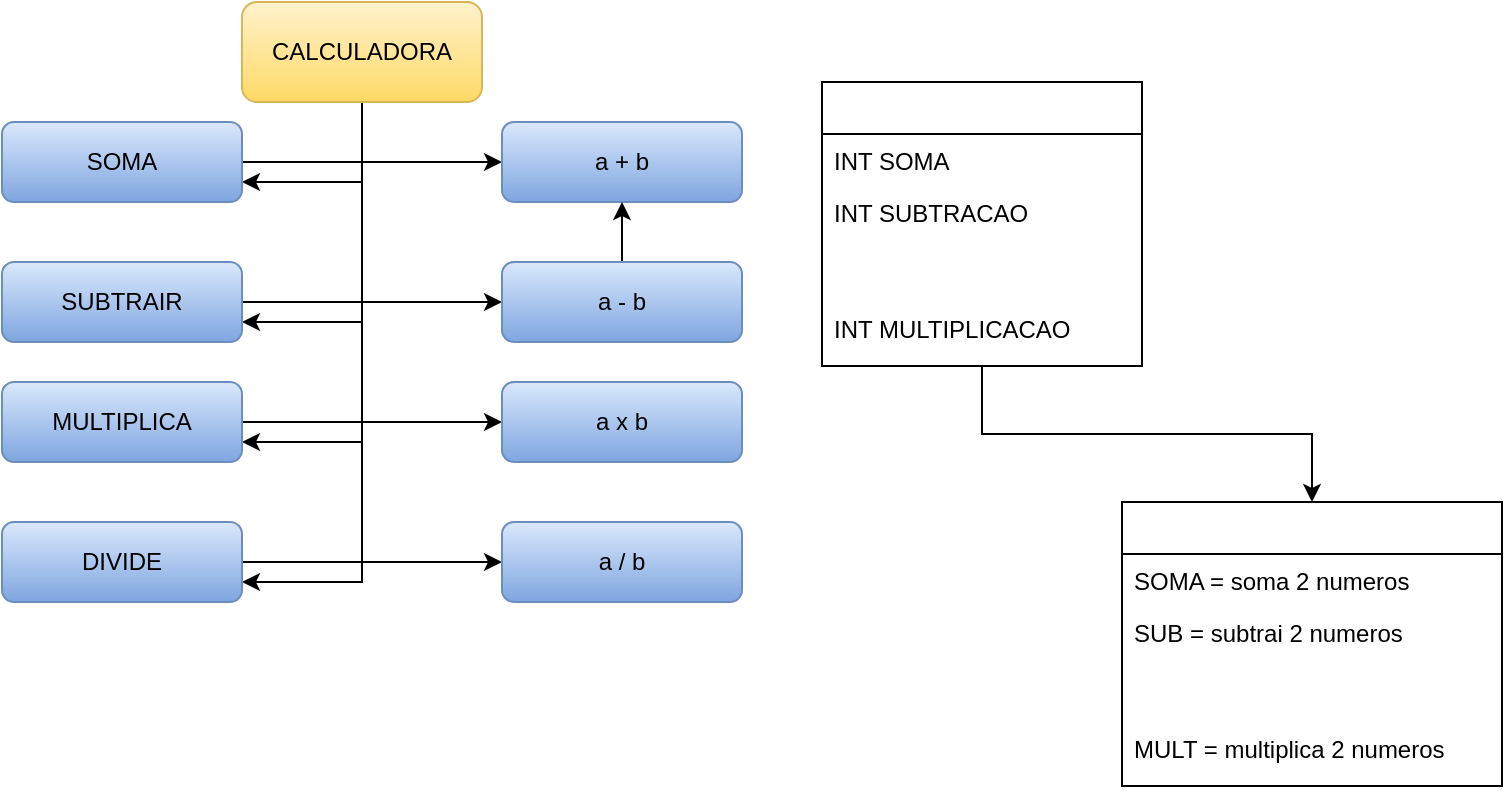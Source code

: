 <mxfile>
    <diagram id="yusX9TciTDCXwut_ULEY" name="Page-1">
        <mxGraphModel dx="1700" dy="527" grid="1" gridSize="10" guides="1" tooltips="1" connect="1" arrows="1" fold="1" page="1" pageScale="1" pageWidth="827" pageHeight="1169" math="0" shadow="0">
            <root>
                <mxCell id="0"/>
                <mxCell id="1" parent="0"/>
                <mxCell id="10" style="edgeStyle=orthogonalEdgeStyle;rounded=0;orthogonalLoop=1;jettySize=auto;html=1;entryX=1;entryY=0.75;entryDx=0;entryDy=0;" parent="1" source="2" target="6" edge="1">
                    <mxGeometry relative="1" as="geometry">
                        <mxPoint x="190" y="360" as="targetPoint"/>
                    </mxGeometry>
                </mxCell>
                <mxCell id="8gQuVAtuo2eLPM5fgbV6-36" style="edgeStyle=orthogonalEdgeStyle;rounded=0;orthogonalLoop=1;jettySize=auto;html=1;entryX=1;entryY=0.75;entryDx=0;entryDy=0;" parent="1" source="2" target="4" edge="1">
                    <mxGeometry relative="1" as="geometry"/>
                </mxCell>
                <mxCell id="8gQuVAtuo2eLPM5fgbV6-37" style="edgeStyle=orthogonalEdgeStyle;rounded=0;orthogonalLoop=1;jettySize=auto;html=1;entryX=1;entryY=0.75;entryDx=0;entryDy=0;" parent="1" source="2" target="5" edge="1">
                    <mxGeometry relative="1" as="geometry"/>
                </mxCell>
                <mxCell id="8gQuVAtuo2eLPM5fgbV6-40" style="edgeStyle=orthogonalEdgeStyle;rounded=0;orthogonalLoop=1;jettySize=auto;html=1;" parent="1" source="2" target="3" edge="1">
                    <mxGeometry relative="1" as="geometry">
                        <Array as="points">
                            <mxPoint x="190" y="90"/>
                        </Array>
                    </mxGeometry>
                </mxCell>
                <mxCell id="2" value="&lt;font color=&quot;#000000&quot;&gt;CALCULADORA&lt;/font&gt;" style="rounded=1;whiteSpace=wrap;html=1;fillColor=#fff2cc;strokeColor=#d6b656;gradientColor=#ffd966;" parent="1" vertex="1">
                    <mxGeometry x="130" width="120" height="50" as="geometry"/>
                </mxCell>
                <mxCell id="8gQuVAtuo2eLPM5fgbV6-29" style="edgeStyle=orthogonalEdgeStyle;rounded=0;orthogonalLoop=1;jettySize=auto;html=1;" parent="1" source="4" target="8gQuVAtuo2eLPM5fgbV6-26" edge="1">
                    <mxGeometry relative="1" as="geometry"/>
                </mxCell>
                <mxCell id="4" value="SUBTRAIR" style="rounded=1;whiteSpace=wrap;html=1;gradientColor=#7ea6e0;fillColor=#dae8fc;strokeColor=#6c8ebf;fontColor=#000000;" parent="1" vertex="1">
                    <mxGeometry x="10" y="130" width="120" height="40" as="geometry"/>
                </mxCell>
                <mxCell id="8gQuVAtuo2eLPM5fgbV6-38" style="edgeStyle=orthogonalEdgeStyle;rounded=0;orthogonalLoop=1;jettySize=auto;html=1;" parent="1" source="5" target="8gQuVAtuo2eLPM5fgbV6-27" edge="1">
                    <mxGeometry relative="1" as="geometry"/>
                </mxCell>
                <mxCell id="5" value="MULTIPLICA" style="rounded=1;whiteSpace=wrap;html=1;gradientColor=#7ea6e0;fillColor=#dae8fc;strokeColor=#6c8ebf;fontColor=#000000;" parent="1" vertex="1">
                    <mxGeometry x="10" y="190" width="120" height="40" as="geometry"/>
                </mxCell>
                <mxCell id="8gQuVAtuo2eLPM5fgbV6-39" style="edgeStyle=orthogonalEdgeStyle;rounded=0;orthogonalLoop=1;jettySize=auto;html=1;entryX=0;entryY=0.5;entryDx=0;entryDy=0;" parent="1" source="6" target="8gQuVAtuo2eLPM5fgbV6-28" edge="1">
                    <mxGeometry relative="1" as="geometry"/>
                </mxCell>
                <mxCell id="6" value="DIVIDE" style="rounded=1;whiteSpace=wrap;html=1;gradientColor=#7ea6e0;fillColor=#dae8fc;strokeColor=#6c8ebf;fontColor=#000000;" parent="1" vertex="1">
                    <mxGeometry x="10" y="260" width="120" height="40" as="geometry"/>
                </mxCell>
                <mxCell id="28" style="edgeStyle=orthogonalEdgeStyle;rounded=0;orthogonalLoop=1;jettySize=auto;html=1;entryX=0.5;entryY=0;entryDx=0;entryDy=0;" edge="1" parent="1" source="18" target="23">
                    <mxGeometry relative="1" as="geometry"/>
                </mxCell>
                <mxCell id="18" value="CALCULADORA" style="swimlane;fontStyle=0;childLayout=stackLayout;horizontal=1;startSize=26;fillColor=none;horizontalStack=0;resizeParent=1;resizeParentMax=0;resizeLast=0;collapsible=1;marginBottom=0;fontColor=#FFFFFF;" parent="1" vertex="1">
                    <mxGeometry x="420" y="40" width="160" height="142" as="geometry"/>
                </mxCell>
                <mxCell id="19" value="INT SOMA" style="text;strokeColor=none;fillColor=none;align=left;verticalAlign=top;spacingLeft=4;spacingRight=4;overflow=hidden;rotatable=0;points=[[0,0.5],[1,0.5]];portConstraint=eastwest;" parent="18" vertex="1">
                    <mxGeometry y="26" width="160" height="26" as="geometry"/>
                </mxCell>
                <mxCell id="20" value="INT SUBTRACAO" style="text;strokeColor=none;fillColor=none;align=left;verticalAlign=top;spacingLeft=4;spacingRight=4;overflow=hidden;rotatable=0;points=[[0,0.5],[1,0.5]];portConstraint=eastwest;" parent="18" vertex="1">
                    <mxGeometry y="52" width="160" height="26" as="geometry"/>
                </mxCell>
                <mxCell id="22" value="INT DIVISAO" style="text;strokeColor=none;fillColor=none;align=left;verticalAlign=top;spacingLeft=4;spacingRight=4;overflow=hidden;rotatable=0;points=[[0,0.5],[1,0.5]];portConstraint=eastwest;fontColor=#FFFFFF;" parent="18" vertex="1">
                    <mxGeometry y="78" width="160" height="32" as="geometry"/>
                </mxCell>
                <mxCell id="21" value="INT MULTIPLICACAO" style="text;strokeColor=none;fillColor=none;align=left;verticalAlign=top;spacingLeft=4;spacingRight=4;overflow=hidden;rotatable=0;points=[[0,0.5],[1,0.5]];portConstraint=eastwest;" parent="18" vertex="1">
                    <mxGeometry y="110" width="160" height="32" as="geometry"/>
                </mxCell>
                <mxCell id="8gQuVAtuo2eLPM5fgbV6-25" style="edgeStyle=orthogonalEdgeStyle;rounded=0;orthogonalLoop=1;jettySize=auto;html=1;" parent="1" source="3" target="8gQuVAtuo2eLPM5fgbV6-24" edge="1">
                    <mxGeometry relative="1" as="geometry"/>
                </mxCell>
                <mxCell id="3" value="SOMA" style="rounded=1;whiteSpace=wrap;html=1;gradientColor=#7ea6e0;fillColor=#dae8fc;strokeColor=#6c8ebf;fontColor=#000000;" parent="1" vertex="1">
                    <mxGeometry x="10" y="60" width="120" height="40" as="geometry"/>
                </mxCell>
                <mxCell id="8gQuVAtuo2eLPM5fgbV6-24" value="a + b" style="rounded=1;whiteSpace=wrap;html=1;gradientColor=#7ea6e0;fillColor=#dae8fc;strokeColor=#6c8ebf;fontColor=#000000;" parent="1" vertex="1">
                    <mxGeometry x="260" y="60" width="120" height="40" as="geometry"/>
                </mxCell>
                <mxCell id="8gQuVAtuo2eLPM5fgbV6-33" value="" style="edgeStyle=orthogonalEdgeStyle;rounded=0;orthogonalLoop=1;jettySize=auto;html=1;" parent="1" source="8gQuVAtuo2eLPM5fgbV6-26" target="8gQuVAtuo2eLPM5fgbV6-24" edge="1">
                    <mxGeometry relative="1" as="geometry"/>
                </mxCell>
                <mxCell id="8gQuVAtuo2eLPM5fgbV6-26" value="a - b" style="rounded=1;whiteSpace=wrap;html=1;gradientColor=#7ea6e0;fillColor=#dae8fc;strokeColor=#6c8ebf;fontColor=#000000;" parent="1" vertex="1">
                    <mxGeometry x="260" y="130" width="120" height="40" as="geometry"/>
                </mxCell>
                <mxCell id="8gQuVAtuo2eLPM5fgbV6-27" value="a x b" style="rounded=1;whiteSpace=wrap;html=1;gradientColor=#7ea6e0;fillColor=#dae8fc;strokeColor=#6c8ebf;fontColor=#000000;" parent="1" vertex="1">
                    <mxGeometry x="260" y="190" width="120" height="40" as="geometry"/>
                </mxCell>
                <mxCell id="8gQuVAtuo2eLPM5fgbV6-28" value="a / b" style="rounded=1;whiteSpace=wrap;html=1;gradientColor=#7ea6e0;fillColor=#dae8fc;strokeColor=#6c8ebf;fontColor=#000000;" parent="1" vertex="1">
                    <mxGeometry x="260" y="260" width="120" height="40" as="geometry"/>
                </mxCell>
                <mxCell id="23" value="TESTECALCULADORA" style="swimlane;fontStyle=0;childLayout=stackLayout;horizontal=1;startSize=26;fillColor=none;horizontalStack=0;resizeParent=1;resizeParentMax=0;resizeLast=0;collapsible=1;marginBottom=0;fontColor=#FFFFFF;" vertex="1" parent="1">
                    <mxGeometry x="570" y="250" width="190" height="142" as="geometry"/>
                </mxCell>
                <mxCell id="24" value="SOMA = soma 2 numeros " style="text;strokeColor=none;fillColor=none;align=left;verticalAlign=top;spacingLeft=4;spacingRight=4;overflow=hidden;rotatable=0;points=[[0,0.5],[1,0.5]];portConstraint=eastwest;" vertex="1" parent="23">
                    <mxGeometry y="26" width="190" height="26" as="geometry"/>
                </mxCell>
                <mxCell id="25" value="SUB = subtrai 2 numeros" style="text;strokeColor=none;fillColor=none;align=left;verticalAlign=top;spacingLeft=4;spacingRight=4;overflow=hidden;rotatable=0;points=[[0,0.5],[1,0.5]];portConstraint=eastwest;" vertex="1" parent="23">
                    <mxGeometry y="52" width="190" height="26" as="geometry"/>
                </mxCell>
                <mxCell id="26" value="DIVI =  divide 2 numeros" style="text;strokeColor=none;fillColor=none;align=left;verticalAlign=top;spacingLeft=4;spacingRight=4;overflow=hidden;rotatable=0;points=[[0,0.5],[1,0.5]];portConstraint=eastwest;fontColor=#FFFFFF;" vertex="1" parent="23">
                    <mxGeometry y="78" width="190" height="32" as="geometry"/>
                </mxCell>
                <mxCell id="27" value="MULT = multiplica 2 numeros" style="text;strokeColor=none;fillColor=none;align=left;verticalAlign=top;spacingLeft=4;spacingRight=4;overflow=hidden;rotatable=0;points=[[0,0.5],[1,0.5]];portConstraint=eastwest;" vertex="1" parent="23">
                    <mxGeometry y="110" width="190" height="32" as="geometry"/>
                </mxCell>
            </root>
        </mxGraphModel>
    </diagram>
    <diagram id="YtHXed8kb4Mk-7H5Wa7x" name="Page-2">
        &#xa;
        <mxGraphModel dx="615" dy="478" grid="1" gridSize="10" guides="1" tooltips="1" connect="1" arrows="1" fold="1" page="1" pageScale="1" pageWidth="827" pageHeight="1169" math="0" shadow="0">
            &#xa;
            <root>
                &#xa;
                <mxCell id="a6dE-u8IobJO9yGvGjHn-0"/>
                &#xa;
                <mxCell id="a6dE-u8IobJO9yGvGjHn-1" parent="a6dE-u8IobJO9yGvGjHn-0"/>
                &#xa;
            </root>
            &#xa;
        </mxGraphModel>
        &#xa;
    </diagram>
</mxfile>